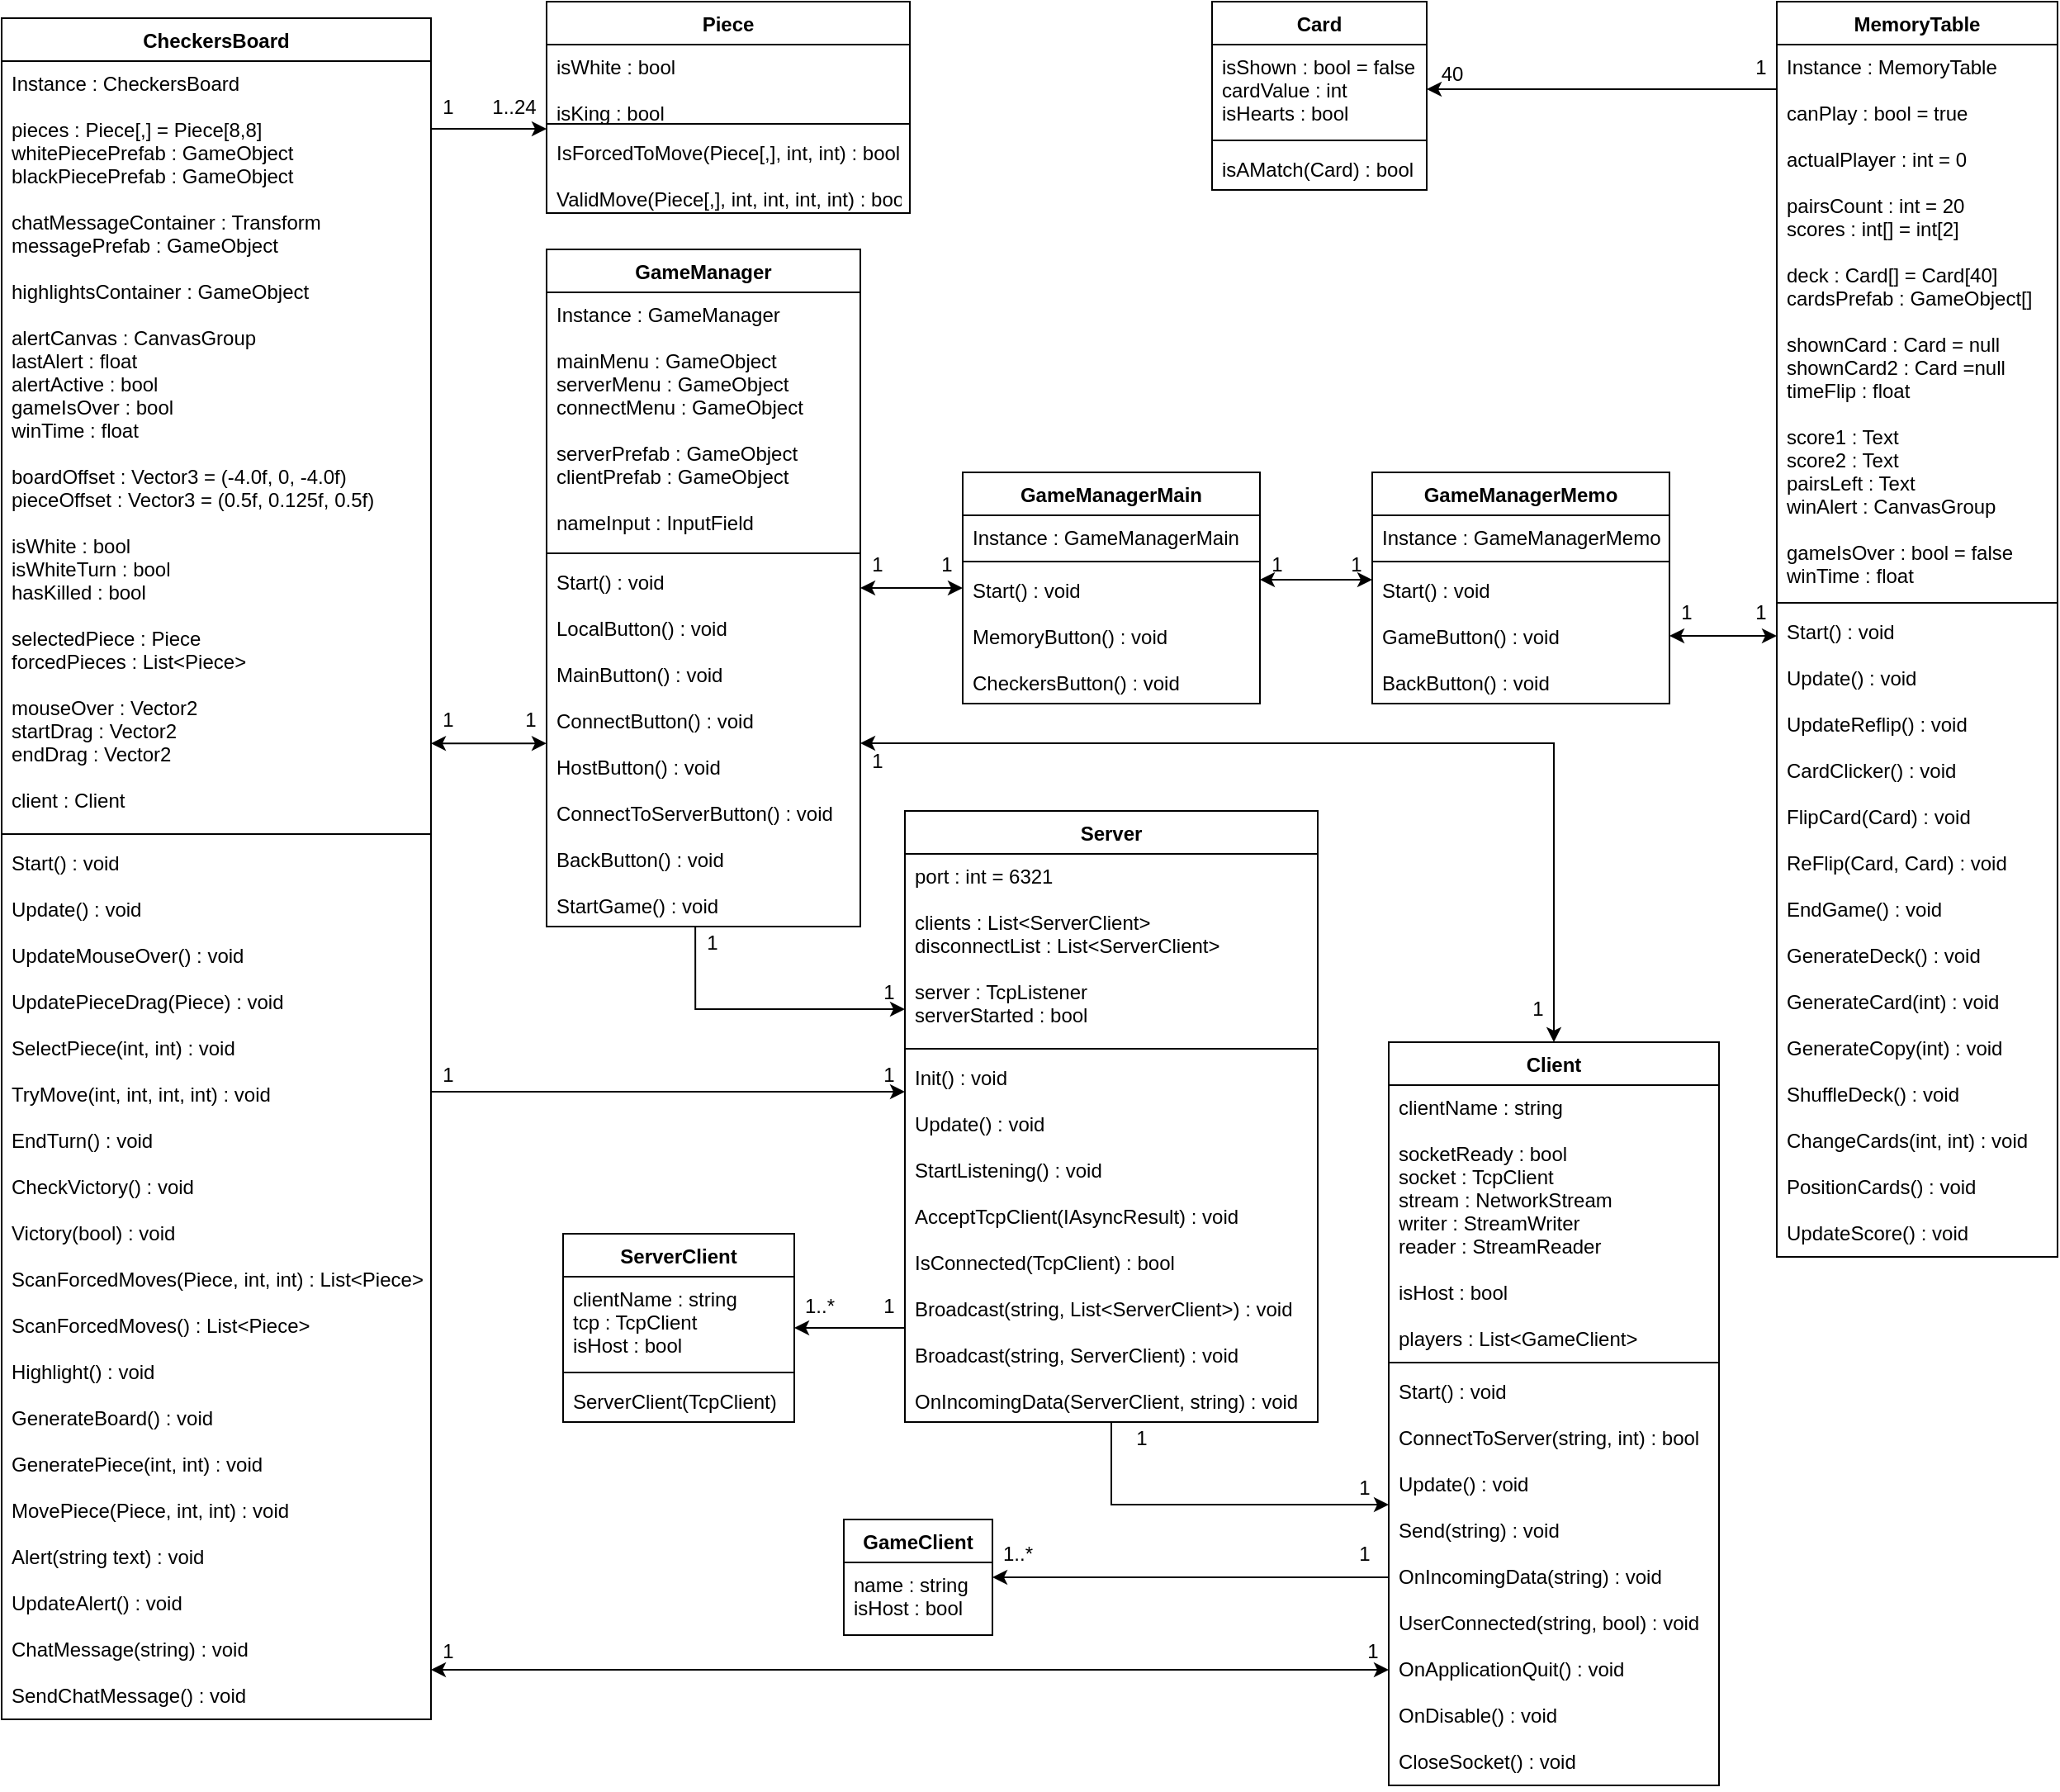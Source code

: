 <mxfile version="13.6.6" type="device"><diagram id="C5RBs43oDa-KdzZeNtuy" name="Page-1"><mxGraphModel dx="2522" dy="520" grid="1" gridSize="10" guides="1" tooltips="1" connect="1" arrows="1" fold="1" page="1" pageScale="1" pageWidth="827" pageHeight="1169" math="0" shadow="0"><root><mxCell id="WIyWlLk6GJQsqaUBKTNV-0"/><mxCell id="WIyWlLk6GJQsqaUBKTNV-1" parent="WIyWlLk6GJQsqaUBKTNV-0"/><mxCell id="SdgsYCjIgEG-CJchI0ht-36" value="1..24" style="text;html=1;align=center;verticalAlign=middle;resizable=0;points=[];autosize=1;" parent="WIyWlLk6GJQsqaUBKTNV-1" vertex="1"><mxGeometry x="-1270" y="114" width="40" height="20" as="geometry"/></mxCell><mxCell id="SdgsYCjIgEG-CJchI0ht-37" value="1" style="text;html=1;align=center;verticalAlign=middle;resizable=0;points=[];autosize=1;" parent="WIyWlLk6GJQsqaUBKTNV-1" vertex="1"><mxGeometry x="-1300" y="114" width="20" height="20" as="geometry"/></mxCell><mxCell id="SdgsYCjIgEG-CJchI0ht-43" style="edgeStyle=orthogonalEdgeStyle;rounded=0;orthogonalLoop=1;jettySize=auto;html=1;startArrow=classic;startFill=1;" parent="WIyWlLk6GJQsqaUBKTNV-1" source="SdgsYCjIgEG-CJchI0ht-25" target="SdgsYCjIgEG-CJchI0ht-21" edge="1"><mxGeometry relative="1" as="geometry"/></mxCell><mxCell id="SdgsYCjIgEG-CJchI0ht-54" value="40" style="text;html=1;align=center;verticalAlign=middle;resizable=0;points=[];autosize=1;" parent="WIyWlLk6GJQsqaUBKTNV-1" vertex="1"><mxGeometry x="-697" y="94" width="30" height="20" as="geometry"/></mxCell><mxCell id="SdgsYCjIgEG-CJchI0ht-55" value="1" style="text;html=1;align=center;verticalAlign=middle;resizable=0;points=[];autosize=1;" parent="WIyWlLk6GJQsqaUBKTNV-1" vertex="1"><mxGeometry x="-505" y="90" width="20" height="20" as="geometry"/></mxCell><mxCell id="SdgsYCjIgEG-CJchI0ht-58" value="1" style="text;html=1;align=center;verticalAlign=middle;resizable=0;points=[];autosize=1;" parent="WIyWlLk6GJQsqaUBKTNV-1" vertex="1"><mxGeometry x="-1250" y="485" width="20" height="20" as="geometry"/></mxCell><mxCell id="SdgsYCjIgEG-CJchI0ht-59" value="1" style="text;html=1;align=center;verticalAlign=middle;resizable=0;points=[];autosize=1;" parent="WIyWlLk6GJQsqaUBKTNV-1" vertex="1"><mxGeometry x="-1040" y="391" width="20" height="20" as="geometry"/></mxCell><mxCell id="SdgsYCjIgEG-CJchI0ht-60" value="1" style="text;html=1;align=center;verticalAlign=middle;resizable=0;points=[];autosize=1;" parent="WIyWlLk6GJQsqaUBKTNV-1" vertex="1"><mxGeometry x="-998" y="391" width="20" height="20" as="geometry"/></mxCell><mxCell id="SdgsYCjIgEG-CJchI0ht-61" value="1" style="text;html=1;align=center;verticalAlign=middle;resizable=0;points=[];autosize=1;" parent="WIyWlLk6GJQsqaUBKTNV-1" vertex="1"><mxGeometry x="-798" y="391" width="20" height="20" as="geometry"/></mxCell><mxCell id="SdgsYCjIgEG-CJchI0ht-62" value="1" style="text;html=1;align=center;verticalAlign=middle;resizable=0;points=[];autosize=1;" parent="WIyWlLk6GJQsqaUBKTNV-1" vertex="1"><mxGeometry x="-750" y="391" width="20" height="20" as="geometry"/></mxCell><mxCell id="SdgsYCjIgEG-CJchI0ht-63" value="1" style="text;html=1;align=center;verticalAlign=middle;resizable=0;points=[];autosize=1;" parent="WIyWlLk6GJQsqaUBKTNV-1" vertex="1"><mxGeometry x="-550" y="420" width="20" height="20" as="geometry"/></mxCell><mxCell id="SdgsYCjIgEG-CJchI0ht-8" value="Piece" style="swimlane;fontStyle=1;align=center;verticalAlign=top;childLayout=stackLayout;horizontal=1;startSize=26;horizontalStack=0;resizeParent=1;resizeParentMax=0;resizeLast=0;collapsible=1;marginBottom=0;" parent="WIyWlLk6GJQsqaUBKTNV-1" vertex="1"><mxGeometry x="-1230" y="60" width="220" height="128" as="geometry"/></mxCell><mxCell id="SdgsYCjIgEG-CJchI0ht-9" value="isWhite : bool&#10;&#10;isKing : bool" style="text;strokeColor=none;fillColor=none;align=left;verticalAlign=top;spacingLeft=4;spacingRight=4;overflow=hidden;rotatable=0;points=[[0,0.5],[1,0.5]];portConstraint=eastwest;" parent="SdgsYCjIgEG-CJchI0ht-8" vertex="1"><mxGeometry y="26" width="220" height="44" as="geometry"/></mxCell><mxCell id="SdgsYCjIgEG-CJchI0ht-10" value="" style="line;strokeWidth=1;fillColor=none;align=left;verticalAlign=middle;spacingTop=-1;spacingLeft=3;spacingRight=3;rotatable=0;labelPosition=right;points=[];portConstraint=eastwest;" parent="SdgsYCjIgEG-CJchI0ht-8" vertex="1"><mxGeometry y="70" width="220" height="8" as="geometry"/></mxCell><mxCell id="SdgsYCjIgEG-CJchI0ht-11" value="IsForcedToMove(Piece[,], int, int) : bool&#10;&#10;ValidMove(Piece[,], int, int, int, int) : bool" style="text;strokeColor=none;fillColor=none;align=left;verticalAlign=top;spacingLeft=4;spacingRight=4;overflow=hidden;rotatable=0;points=[[0,0.5],[1,0.5]];portConstraint=eastwest;" parent="SdgsYCjIgEG-CJchI0ht-8" vertex="1"><mxGeometry y="78" width="220" height="50" as="geometry"/></mxCell><mxCell id="SdgsYCjIgEG-CJchI0ht-13" value="Card" style="swimlane;fontStyle=1;align=center;verticalAlign=top;childLayout=stackLayout;horizontal=1;startSize=26;horizontalStack=0;resizeParent=1;resizeParentMax=0;resizeLast=0;collapsible=1;marginBottom=0;" parent="WIyWlLk6GJQsqaUBKTNV-1" vertex="1"><mxGeometry x="-827" y="60" width="130" height="114" as="geometry"/></mxCell><mxCell id="SdgsYCjIgEG-CJchI0ht-14" value="isShown : bool = false&#10;cardValue : int&#10;isHearts : bool" style="text;strokeColor=none;fillColor=none;align=left;verticalAlign=top;spacingLeft=4;spacingRight=4;overflow=hidden;rotatable=0;points=[[0,0.5],[1,0.5]];portConstraint=eastwest;" parent="SdgsYCjIgEG-CJchI0ht-13" vertex="1"><mxGeometry y="26" width="130" height="54" as="geometry"/></mxCell><mxCell id="SdgsYCjIgEG-CJchI0ht-15" value="" style="line;strokeWidth=1;fillColor=none;align=left;verticalAlign=middle;spacingTop=-1;spacingLeft=3;spacingRight=3;rotatable=0;labelPosition=right;points=[];portConstraint=eastwest;" parent="SdgsYCjIgEG-CJchI0ht-13" vertex="1"><mxGeometry y="80" width="130" height="8" as="geometry"/></mxCell><mxCell id="SdgsYCjIgEG-CJchI0ht-16" value="isAMatch(Card) : bool" style="text;strokeColor=none;fillColor=none;align=left;verticalAlign=top;spacingLeft=4;spacingRight=4;overflow=hidden;rotatable=0;points=[[0,0.5],[1,0.5]];portConstraint=eastwest;" parent="SdgsYCjIgEG-CJchI0ht-13" vertex="1"><mxGeometry y="88" width="130" height="26" as="geometry"/></mxCell><mxCell id="SdgsYCjIgEG-CJchI0ht-64" value="1" style="text;html=1;align=center;verticalAlign=middle;resizable=0;points=[];autosize=1;" parent="WIyWlLk6GJQsqaUBKTNV-1" vertex="1"><mxGeometry x="-505" y="420" width="20" height="20" as="geometry"/></mxCell><mxCell id="SdgsYCjIgEG-CJchI0ht-66" style="edgeStyle=orthogonalEdgeStyle;rounded=0;orthogonalLoop=1;jettySize=auto;html=1;" parent="WIyWlLk6GJQsqaUBKTNV-1" target="SdgsYCjIgEG-CJchI0ht-8" edge="1"><mxGeometry relative="1" as="geometry"><mxPoint x="-1300" y="137" as="sourcePoint"/><Array as="points"><mxPoint x="-1256" y="137"/><mxPoint x="-1256" y="137"/></Array></mxGeometry></mxCell><mxCell id="SdgsYCjIgEG-CJchI0ht-69" style="edgeStyle=orthogonalEdgeStyle;rounded=0;orthogonalLoop=1;jettySize=auto;html=1;startArrow=classic;startFill=1;" parent="WIyWlLk6GJQsqaUBKTNV-1" source="SdgsYCjIgEG-CJchI0ht-24" edge="1"><mxGeometry relative="1" as="geometry"><mxPoint x="-1300" y="509.059" as="targetPoint"/><Array as="points"><mxPoint x="-1300" y="509"/></Array></mxGeometry></mxCell><mxCell id="SdgsYCjIgEG-CJchI0ht-71" value="1" style="text;html=1;align=center;verticalAlign=middle;resizable=0;points=[];autosize=1;" parent="WIyWlLk6GJQsqaUBKTNV-1" vertex="1"><mxGeometry x="-1300" y="485" width="20" height="20" as="geometry"/></mxCell><mxCell id="SdgsYCjIgEG-CJchI0ht-4" value="CheckersBoard" style="swimlane;fontStyle=1;align=center;verticalAlign=top;childLayout=stackLayout;horizontal=1;startSize=26;horizontalStack=0;resizeParent=1;resizeParentMax=0;resizeLast=0;collapsible=1;marginBottom=0;" parent="WIyWlLk6GJQsqaUBKTNV-1" vertex="1"><mxGeometry x="-1560" y="70" width="260" height="1030" as="geometry"/></mxCell><mxCell id="SdgsYCjIgEG-CJchI0ht-5" value="Instance : CheckersBoard&#10;&#10;pieces : Piece[,] = Piece[8,8]&#10;whitePiecePrefab : GameObject&#10;blackPiecePrefab : GameObject&#10;&#9;&#10;chatMessageContainer : Transform&#10;messagePrefab : GameObject&#10;&#9;&#10;highlightsContainer : GameObject&#10;&#10;alertCanvas : CanvasGroup&#10;lastAlert : float&#10;alertActive : bool&#10;gameIsOver : bool&#10;winTime : float&#10;&#10;boardOffset : Vector3 = (-4.0f, 0, -4.0f)&#10;pieceOffset : Vector3 = (0.5f, 0.125f, 0.5f)&#10;&#10;isWhite : bool&#10;isWhiteTurn : bool&#10;hasKilled : bool&#10;&#10;selectedPiece : Piece&#10;forcedPieces : List&lt;Piece&gt;&#10;&#10;mouseOver : Vector2&#10;startDrag : Vector2&#10;endDrag : Vector2&#10;&#9;&#10;client : Client" style="text;strokeColor=none;fillColor=none;align=left;verticalAlign=top;spacingLeft=4;spacingRight=4;overflow=hidden;rotatable=0;points=[[0,0.5],[1,0.5]];portConstraint=eastwest;" parent="SdgsYCjIgEG-CJchI0ht-4" vertex="1"><mxGeometry y="26" width="260" height="464" as="geometry"/></mxCell><mxCell id="SdgsYCjIgEG-CJchI0ht-6" value="" style="line;strokeWidth=1;fillColor=none;align=left;verticalAlign=middle;spacingTop=-1;spacingLeft=3;spacingRight=3;rotatable=0;labelPosition=right;points=[];portConstraint=eastwest;" parent="SdgsYCjIgEG-CJchI0ht-4" vertex="1"><mxGeometry y="490" width="260" height="8" as="geometry"/></mxCell><mxCell id="SdgsYCjIgEG-CJchI0ht-7" value="Start() : void&#10;&#10;Update() : void&#10;&#10;UpdateMouseOver() : void&#10;&#9;&#10;UpdatePieceDrag(Piece) : void&#10;&#10;SelectPiece(int, int) : void&#10;&#10;TryMove(int, int, int, int) : void&#10;&#10;EndTurn() : void&#10;&#10;CheckVictory() : void&#10;&#10;Victory(bool) : void&#10;&#10;ScanForcedMoves(Piece, int, int) : List&lt;Piece&gt;&#10;&#10;ScanForcedMoves() : List&lt;Piece&gt;&#10;&#10;Highlight() : void&#10;&#10;GenerateBoard() : void&#10;&#10;GeneratePiece(int, int) : void&#10;&#10;MovePiece(Piece, int, int) : void&#10;&#10;Alert(string text) : void&#10;&#10;UpdateAlert() : void&#10;&#10;ChatMessage(string) : void&#10;&#10;SendChatMessage() : void" style="text;strokeColor=none;fillColor=none;align=left;verticalAlign=top;spacingLeft=4;spacingRight=4;overflow=hidden;rotatable=0;points=[[0,0.5],[1,0.5]];portConstraint=eastwest;" parent="SdgsYCjIgEG-CJchI0ht-4" vertex="1"><mxGeometry y="498" width="260" height="532" as="geometry"/></mxCell><mxCell id="SdgsYCjIgEG-CJchI0ht-21" value="GameManager" style="swimlane;fontStyle=1;align=center;verticalAlign=top;childLayout=stackLayout;horizontal=1;startSize=26;horizontalStack=0;resizeParent=1;resizeParentMax=0;resizeLast=0;collapsible=1;marginBottom=0;" parent="WIyWlLk6GJQsqaUBKTNV-1" vertex="1"><mxGeometry x="-1230" y="210" width="190" height="410" as="geometry"/></mxCell><mxCell id="SdgsYCjIgEG-CJchI0ht-22" value="Instance : GameManager&#10;&#10;mainMenu : GameObject&#10;serverMenu : GameObject&#10;connectMenu : GameObject&#10;&#9;&#10;serverPrefab : GameObject&#10;clientPrefab : GameObject&#10;&#9;&#10;nameInput : InputField" style="text;strokeColor=none;fillColor=none;align=left;verticalAlign=top;spacingLeft=4;spacingRight=4;overflow=hidden;rotatable=0;points=[[0,0.5],[1,0.5]];portConstraint=eastwest;" parent="SdgsYCjIgEG-CJchI0ht-21" vertex="1"><mxGeometry y="26" width="190" height="154" as="geometry"/></mxCell><mxCell id="SdgsYCjIgEG-CJchI0ht-23" value="" style="line;strokeWidth=1;fillColor=none;align=left;verticalAlign=middle;spacingTop=-1;spacingLeft=3;spacingRight=3;rotatable=0;labelPosition=right;points=[];portConstraint=eastwest;" parent="SdgsYCjIgEG-CJchI0ht-21" vertex="1"><mxGeometry y="180" width="190" height="8" as="geometry"/></mxCell><mxCell id="SdgsYCjIgEG-CJchI0ht-24" value="Start() : void&#10;&#10;LocalButton() : void&#10;&#10;MainButton() : void&#10;&#10;ConnectButton() : void&#10;&#10;HostButton() : void&#10;&#10;ConnectToServerButton() : void&#10;&#10;BackButton() : void&#10;&#10;StartGame() : void" style="text;strokeColor=none;fillColor=none;align=left;verticalAlign=top;spacingLeft=4;spacingRight=4;overflow=hidden;rotatable=0;points=[[0,0.5],[1,0.5]];portConstraint=eastwest;" parent="SdgsYCjIgEG-CJchI0ht-21" vertex="1"><mxGeometry y="188" width="190" height="222" as="geometry"/></mxCell><mxCell id="SdgsYCjIgEG-CJchI0ht-105" style="edgeStyle=orthogonalEdgeStyle;rounded=0;orthogonalLoop=1;jettySize=auto;html=1;exitX=0.474;exitY=1;exitDx=0;exitDy=0;exitPerimeter=0;" parent="WIyWlLk6GJQsqaUBKTNV-1" source="SdgsYCjIgEG-CJchI0ht-24" target="SdgsYCjIgEG-CJchI0ht-79" edge="1"><mxGeometry relative="1" as="geometry"><mxPoint x="-1140" y="650" as="sourcePoint"/><mxPoint x="-1014" y="670" as="targetPoint"/><Array as="points"><mxPoint x="-1140" y="670"/></Array></mxGeometry></mxCell><mxCell id="SdgsYCjIgEG-CJchI0ht-106" style="edgeStyle=orthogonalEdgeStyle;rounded=0;orthogonalLoop=1;jettySize=auto;html=1;exitX=1;exitY=0.5;exitDx=0;exitDy=0;startArrow=classic;startFill=1;" parent="WIyWlLk6GJQsqaUBKTNV-1" source="SdgsYCjIgEG-CJchI0ht-24" target="SdgsYCjIgEG-CJchI0ht-75" edge="1"><mxGeometry relative="1" as="geometry"><Array as="points"><mxPoint x="-620" y="509"/></Array></mxGeometry></mxCell><mxCell id="SdgsYCjIgEG-CJchI0ht-25" value="GameManagerMain" style="swimlane;fontStyle=1;align=center;verticalAlign=top;childLayout=stackLayout;horizontal=1;startSize=26;horizontalStack=0;resizeParent=1;resizeParentMax=0;resizeLast=0;collapsible=1;marginBottom=0;" parent="WIyWlLk6GJQsqaUBKTNV-1" vertex="1"><mxGeometry x="-978" y="345" width="180" height="140" as="geometry"/></mxCell><mxCell id="SdgsYCjIgEG-CJchI0ht-26" value="Instance : GameManagerMain" style="text;strokeColor=none;fillColor=none;align=left;verticalAlign=top;spacingLeft=4;spacingRight=4;overflow=hidden;rotatable=0;points=[[0,0.5],[1,0.5]];portConstraint=eastwest;" parent="SdgsYCjIgEG-CJchI0ht-25" vertex="1"><mxGeometry y="26" width="180" height="24" as="geometry"/></mxCell><mxCell id="SdgsYCjIgEG-CJchI0ht-27" value="" style="line;strokeWidth=1;fillColor=none;align=left;verticalAlign=middle;spacingTop=-1;spacingLeft=3;spacingRight=3;rotatable=0;labelPosition=right;points=[];portConstraint=eastwest;" parent="SdgsYCjIgEG-CJchI0ht-25" vertex="1"><mxGeometry y="50" width="180" height="8" as="geometry"/></mxCell><mxCell id="SdgsYCjIgEG-CJchI0ht-28" value="Start() : void&#10;&#10;MemoryButton() : void&#10;&#10;CheckersButton() : void" style="text;strokeColor=none;fillColor=none;align=left;verticalAlign=top;spacingLeft=4;spacingRight=4;overflow=hidden;rotatable=0;points=[[0,0.5],[1,0.5]];portConstraint=eastwest;" parent="SdgsYCjIgEG-CJchI0ht-25" vertex="1"><mxGeometry y="58" width="180" height="82" as="geometry"/></mxCell><mxCell id="SdgsYCjIgEG-CJchI0ht-91" style="edgeStyle=orthogonalEdgeStyle;rounded=0;orthogonalLoop=1;jettySize=auto;html=1;" parent="WIyWlLk6GJQsqaUBKTNV-1" source="SdgsYCjIgEG-CJchI0ht-18" target="SdgsYCjIgEG-CJchI0ht-14" edge="1"><mxGeometry relative="1" as="geometry"><Array as="points"><mxPoint x="-490" y="113"/><mxPoint x="-490" y="113"/></Array></mxGeometry></mxCell><mxCell id="SdgsYCjIgEG-CJchI0ht-94" style="edgeStyle=orthogonalEdgeStyle;rounded=0;orthogonalLoop=1;jettySize=auto;html=1;startArrow=classic;startFill=1;" parent="WIyWlLk6GJQsqaUBKTNV-1" source="SdgsYCjIgEG-CJchI0ht-32" target="SdgsYCjIgEG-CJchI0ht-28" edge="1"><mxGeometry relative="1" as="geometry"><Array as="points"><mxPoint x="-750" y="410"/><mxPoint x="-750" y="410"/></Array></mxGeometry></mxCell><mxCell id="SdgsYCjIgEG-CJchI0ht-17" value="MemoryTable" style="swimlane;fontStyle=1;align=center;verticalAlign=top;childLayout=stackLayout;horizontal=1;startSize=26;horizontalStack=0;resizeParent=1;resizeParentMax=0;resizeLast=0;collapsible=1;marginBottom=0;" parent="WIyWlLk6GJQsqaUBKTNV-1" vertex="1"><mxGeometry x="-485" y="60" width="170" height="760" as="geometry"/></mxCell><mxCell id="SdgsYCjIgEG-CJchI0ht-18" value="Instance : MemoryTable&#10;&#9;&#10;canPlay : bool = true&#10;&#10;actualPlayer : int = 0&#10;&#9;&#10;pairsCount : int = 20&#10;scores : int[] = int[2]&#10;&#9;&#10;deck : Card[] = Card[40]&#10;cardsPrefab : GameObject[]&#10;&#9;&#10;shownCard : Card = null&#10;shownCard2 : Card =null&#10;timeFlip : float&#10;&#9;&#10;score1 : Text&#10;score2 : Text&#10;pairsLeft : Text&#10;winAlert : CanvasGroup&#10;&#10;gameIsOver : bool = false&#10;winTime : float" style="text;strokeColor=none;fillColor=none;align=left;verticalAlign=top;spacingLeft=4;spacingRight=4;overflow=hidden;rotatable=0;points=[[0,0.5],[1,0.5]];portConstraint=eastwest;" parent="SdgsYCjIgEG-CJchI0ht-17" vertex="1"><mxGeometry y="26" width="170" height="334" as="geometry"/></mxCell><mxCell id="SdgsYCjIgEG-CJchI0ht-19" value="" style="line;strokeWidth=1;fillColor=none;align=left;verticalAlign=middle;spacingTop=-1;spacingLeft=3;spacingRight=3;rotatable=0;labelPosition=right;points=[];portConstraint=eastwest;" parent="SdgsYCjIgEG-CJchI0ht-17" vertex="1"><mxGeometry y="360" width="170" height="8" as="geometry"/></mxCell><mxCell id="SdgsYCjIgEG-CJchI0ht-20" value="Start() : void&#10;&#10;Update() : void&#10;&#10;UpdateReflip() : void&#10;&#10;CardClicker() : void&#10;&#10;FlipCard(Card) : void&#10;&#10;ReFlip(Card, Card) : void&#10;&#10;EndGame() : void&#10;&#10;GenerateDeck() : void&#10;&#10;GenerateCard(int) : void&#10;&#10;GenerateCopy(int) : void&#10;&#10;ShuffleDeck() : void&#10;&#10;ChangeCards(int, int) : void&#10;&#10;PositionCards() : void&#10;&#10;UpdateScore() : void" style="text;strokeColor=none;fillColor=none;align=left;verticalAlign=top;spacingLeft=4;spacingRight=4;overflow=hidden;rotatable=0;points=[[0,0.5],[1,0.5]];portConstraint=eastwest;" parent="SdgsYCjIgEG-CJchI0ht-17" vertex="1"><mxGeometry y="368" width="170" height="392" as="geometry"/></mxCell><mxCell id="SdgsYCjIgEG-CJchI0ht-100" style="edgeStyle=orthogonalEdgeStyle;rounded=0;orthogonalLoop=1;jettySize=auto;html=1;endArrow=classic;endFill=1;startArrow=classic;startFill=1;" parent="WIyWlLk6GJQsqaUBKTNV-1" source="SdgsYCjIgEG-CJchI0ht-20" target="SdgsYCjIgEG-CJchI0ht-32" edge="1"><mxGeometry relative="1" as="geometry"><Array as="points"><mxPoint x="-540" y="444"/><mxPoint x="-540" y="444"/></Array></mxGeometry></mxCell><mxCell id="SdgsYCjIgEG-CJchI0ht-117" style="edgeStyle=orthogonalEdgeStyle;rounded=0;orthogonalLoop=1;jettySize=auto;html=1;" parent="WIyWlLk6GJQsqaUBKTNV-1" source="SdgsYCjIgEG-CJchI0ht-79" target="SdgsYCjIgEG-CJchI0ht-78" edge="1"><mxGeometry relative="1" as="geometry"><Array as="points"><mxPoint x="-888" y="970"/></Array></mxGeometry></mxCell><mxCell id="SdgsYCjIgEG-CJchI0ht-79" value="Server" style="swimlane;fontStyle=1;align=center;verticalAlign=top;childLayout=stackLayout;horizontal=1;startSize=26;horizontalStack=0;resizeParent=1;resizeParentMax=0;resizeLast=0;collapsible=1;marginBottom=0;" parent="WIyWlLk6GJQsqaUBKTNV-1" vertex="1"><mxGeometry x="-1013" y="550" width="250" height="370" as="geometry"/></mxCell><mxCell id="SdgsYCjIgEG-CJchI0ht-80" value="port : int = 6321&#10;&#10;clients : List&lt;ServerClient&gt;&#10;disconnectList : List&lt;ServerClient&gt;&#10;&#10;server : TcpListener&#10;serverStarted : bool" style="text;strokeColor=none;fillColor=none;align=left;verticalAlign=top;spacingLeft=4;spacingRight=4;overflow=hidden;rotatable=0;points=[[0,0.5],[1,0.5]];portConstraint=eastwest;" parent="SdgsYCjIgEG-CJchI0ht-79" vertex="1"><mxGeometry y="26" width="250" height="114" as="geometry"/></mxCell><mxCell id="SdgsYCjIgEG-CJchI0ht-81" value="" style="line;strokeWidth=1;fillColor=none;align=left;verticalAlign=middle;spacingTop=-1;spacingLeft=3;spacingRight=3;rotatable=0;labelPosition=right;points=[];portConstraint=eastwest;" parent="SdgsYCjIgEG-CJchI0ht-79" vertex="1"><mxGeometry y="140" width="250" height="8" as="geometry"/></mxCell><mxCell id="SdgsYCjIgEG-CJchI0ht-82" value="Init() : void&#10;&#10;Update() : void&#10;&#10;StartListening() : void&#10;&#10;AcceptTcpClient(IAsyncResult) : void&#10;&#10;IsConnected(TcpClient) : bool&#10;&#10;Broadcast(string, List&lt;ServerClient&gt;) : void&#10;&#10;Broadcast(string, ServerClient) : void&#10;&#10;OnIncomingData(ServerClient, string) : void" style="text;strokeColor=none;fillColor=none;align=left;verticalAlign=top;spacingLeft=4;spacingRight=4;overflow=hidden;rotatable=0;points=[[0,0.5],[1,0.5]];portConstraint=eastwest;" parent="SdgsYCjIgEG-CJchI0ht-79" vertex="1"><mxGeometry y="148" width="250" height="222" as="geometry"/></mxCell><mxCell id="SdgsYCjIgEG-CJchI0ht-29" value="GameManagerMemo" style="swimlane;fontStyle=1;align=center;verticalAlign=top;childLayout=stackLayout;horizontal=1;startSize=26;horizontalStack=0;resizeParent=1;resizeParentMax=0;resizeLast=0;collapsible=1;marginBottom=0;" parent="WIyWlLk6GJQsqaUBKTNV-1" vertex="1"><mxGeometry x="-730" y="345" width="180" height="140" as="geometry"/></mxCell><mxCell id="SdgsYCjIgEG-CJchI0ht-30" value="Instance : GameManagerMemo" style="text;strokeColor=none;fillColor=none;align=left;verticalAlign=top;spacingLeft=4;spacingRight=4;overflow=hidden;rotatable=0;points=[[0,0.5],[1,0.5]];portConstraint=eastwest;" parent="SdgsYCjIgEG-CJchI0ht-29" vertex="1"><mxGeometry y="26" width="180" height="24" as="geometry"/></mxCell><mxCell id="SdgsYCjIgEG-CJchI0ht-31" value="" style="line;strokeWidth=1;fillColor=none;align=left;verticalAlign=middle;spacingTop=-1;spacingLeft=3;spacingRight=3;rotatable=0;labelPosition=right;points=[];portConstraint=eastwest;" parent="SdgsYCjIgEG-CJchI0ht-29" vertex="1"><mxGeometry y="50" width="180" height="8" as="geometry"/></mxCell><mxCell id="SdgsYCjIgEG-CJchI0ht-32" value="Start() : void&#10;&#10;GameButton() : void&#10;&#10;BackButton() : void" style="text;strokeColor=none;fillColor=none;align=left;verticalAlign=top;spacingLeft=4;spacingRight=4;overflow=hidden;rotatable=0;points=[[0,0.5],[1,0.5]];portConstraint=eastwest;" parent="SdgsYCjIgEG-CJchI0ht-29" vertex="1"><mxGeometry y="58" width="180" height="82" as="geometry"/></mxCell><mxCell id="SdgsYCjIgEG-CJchI0ht-75" value="Client" style="swimlane;fontStyle=1;align=center;verticalAlign=top;childLayout=stackLayout;horizontal=1;startSize=26;horizontalStack=0;resizeParent=1;resizeParentMax=0;resizeLast=0;collapsible=1;marginBottom=0;" parent="WIyWlLk6GJQsqaUBKTNV-1" vertex="1"><mxGeometry x="-720" y="690" width="200" height="450" as="geometry"/></mxCell><mxCell id="SdgsYCjIgEG-CJchI0ht-76" value="clientName : string&#10;&#9;&#10;socketReady : bool&#10;socket : TcpClient&#10;stream : NetworkStream&#10;writer : StreamWriter&#10;reader : StreamReader&#10;&#9;&#10;isHost : bool&#10;&#9;&#10;players : List&lt;GameClient&gt;" style="text;strokeColor=none;fillColor=none;align=left;verticalAlign=top;spacingLeft=4;spacingRight=4;overflow=hidden;rotatable=0;points=[[0,0.5],[1,0.5]];portConstraint=eastwest;" parent="SdgsYCjIgEG-CJchI0ht-75" vertex="1"><mxGeometry y="26" width="200" height="164" as="geometry"/></mxCell><mxCell id="SdgsYCjIgEG-CJchI0ht-77" value="" style="line;strokeWidth=1;fillColor=none;align=left;verticalAlign=middle;spacingTop=-1;spacingLeft=3;spacingRight=3;rotatable=0;labelPosition=right;points=[];portConstraint=eastwest;" parent="SdgsYCjIgEG-CJchI0ht-75" vertex="1"><mxGeometry y="190" width="200" height="8" as="geometry"/></mxCell><mxCell id="SdgsYCjIgEG-CJchI0ht-78" value="Start() : void&#10;&#10;ConnectToServer(string, int) : bool&#10;&#10;Update() : void&#10;&#10;Send(string) : void&#10;&#10;OnIncomingData(string) : void&#10;&#10;UserConnected(string, bool) : void&#10;&#10;OnApplicationQuit() : void&#10;&#10;OnDisable() : void&#10;&#10;CloseSocket() : void" style="text;strokeColor=none;fillColor=none;align=left;verticalAlign=top;spacingLeft=4;spacingRight=4;overflow=hidden;rotatable=0;points=[[0,0.5],[1,0.5]];portConstraint=eastwest;" parent="SdgsYCjIgEG-CJchI0ht-75" vertex="1"><mxGeometry y="198" width="200" height="252" as="geometry"/></mxCell><mxCell id="SdgsYCjIgEG-CJchI0ht-107" value="1&lt;span style=&quot;color: rgba(0 , 0 , 0 , 0) ; font-family: monospace ; font-size: 0px&quot;&gt;%3CmxGraphModel%3E%3Croot%3E%3CmxCell%20id%3D%220%22%2F%3E%3CmxCell%20id%3D%221%22%20parent%3D%220%22%2F%3E%3CmxCell%20id%3D%222%22%20style%3D%22edgeStyle%3DorthogonalEdgeStyle%3Brounded%3D0%3BorthogonalLoop%3D1%3BjettySize%3Dauto%3Bhtml%3D1%3B%22%20edge%3D%221%22%20parent%3D%221%22%3E%3CmxGeometry%20relative%3D%221%22%20as%3D%22geometry%22%3E%3CmxPoint%20x%3D%22-605%22%20y%3D%22444%22%20as%3D%22sourcePoint%22%2F%3E%3CmxPoint%20x%3D%22-485%22%20y%3D%22624%22%20as%3D%22targetPoint%22%2F%3E%3C%2FmxGeometry%3E%3C%2FmxCell%3E%3C%2Froot%3E%3C%2FmxGraphModel%3E&lt;/span&gt;" style="text;html=1;align=center;verticalAlign=middle;resizable=0;points=[];autosize=1;" parent="WIyWlLk6GJQsqaUBKTNV-1" vertex="1"><mxGeometry x="-1033" y="650" width="20" height="20" as="geometry"/></mxCell><mxCell id="SdgsYCjIgEG-CJchI0ht-108" value="1" style="text;html=1;align=center;verticalAlign=middle;resizable=0;points=[];autosize=1;" parent="WIyWlLk6GJQsqaUBKTNV-1" vertex="1"><mxGeometry x="-1140" y="620" width="20" height="20" as="geometry"/></mxCell><mxCell id="SdgsYCjIgEG-CJchI0ht-109" value="1" style="text;html=1;align=center;verticalAlign=middle;resizable=0;points=[];autosize=1;" parent="WIyWlLk6GJQsqaUBKTNV-1" vertex="1"><mxGeometry x="-1040" y="510" width="20" height="20" as="geometry"/></mxCell><mxCell id="SdgsYCjIgEG-CJchI0ht-110" value="1&lt;span style=&quot;color: rgba(0 , 0 , 0 , 0) ; font-family: monospace ; font-size: 0px&quot;&gt;%3CmxGraphModel%3E%3Croot%3E%3CmxCell%20id%3D%220%22%2F%3E%3CmxCell%20id%3D%221%22%20parent%3D%220%22%2F%3E%3CmxCell%20id%3D%222%22%20style%3D%22edgeStyle%3DorthogonalEdgeStyle%3Brounded%3D0%3BorthogonalLoop%3D1%3BjettySize%3Dauto%3Bhtml%3D1%3B%22%20edge%3D%221%22%20parent%3D%221%22%3E%3CmxGeometry%20relative%3D%221%22%20as%3D%22geometry%22%3E%3CmxPoint%20x%3D%22-605%22%20y%3D%22444%22%20as%3D%22sourcePoint%22%2F%3E%3CmxPoint%20x%3D%22-485%22%20y%3D%22624%22%20as%3D%22targetPoint%22%2F%3E%3C%2FmxGeometry%3E%3C%2FmxCell%3E%3C%2Froot%3E%3C%2FmxGraphModel%3E&lt;/span&gt;" style="text;html=1;align=center;verticalAlign=middle;resizable=0;points=[];autosize=1;" parent="WIyWlLk6GJQsqaUBKTNV-1" vertex="1"><mxGeometry x="-640" y="660" width="20" height="20" as="geometry"/></mxCell><mxCell id="SdgsYCjIgEG-CJchI0ht-111" style="edgeStyle=orthogonalEdgeStyle;rounded=0;orthogonalLoop=1;jettySize=auto;html=1;" parent="WIyWlLk6GJQsqaUBKTNV-1" source="SdgsYCjIgEG-CJchI0ht-7" target="SdgsYCjIgEG-CJchI0ht-82" edge="1"><mxGeometry relative="1" as="geometry"><Array as="points"><mxPoint x="-1050" y="720"/><mxPoint x="-1050" y="720"/></Array></mxGeometry></mxCell><mxCell id="SdgsYCjIgEG-CJchI0ht-83" value="ServerClient" style="swimlane;fontStyle=1;align=center;verticalAlign=top;childLayout=stackLayout;horizontal=1;startSize=26;horizontalStack=0;resizeParent=1;resizeParentMax=0;resizeLast=0;collapsible=1;marginBottom=0;" parent="WIyWlLk6GJQsqaUBKTNV-1" vertex="1"><mxGeometry x="-1220" y="806" width="140" height="114" as="geometry"/></mxCell><mxCell id="SdgsYCjIgEG-CJchI0ht-84" value="clientName : string&#10;tcp : TcpClient&#10;isHost : bool" style="text;strokeColor=none;fillColor=none;align=left;verticalAlign=top;spacingLeft=4;spacingRight=4;overflow=hidden;rotatable=0;points=[[0,0.5],[1,0.5]];portConstraint=eastwest;" parent="SdgsYCjIgEG-CJchI0ht-83" vertex="1"><mxGeometry y="26" width="140" height="54" as="geometry"/></mxCell><mxCell id="SdgsYCjIgEG-CJchI0ht-85" value="" style="line;strokeWidth=1;fillColor=none;align=left;verticalAlign=middle;spacingTop=-1;spacingLeft=3;spacingRight=3;rotatable=0;labelPosition=right;points=[];portConstraint=eastwest;" parent="SdgsYCjIgEG-CJchI0ht-83" vertex="1"><mxGeometry y="80" width="140" height="8" as="geometry"/></mxCell><mxCell id="SdgsYCjIgEG-CJchI0ht-86" value="ServerClient(TcpClient)" style="text;strokeColor=none;fillColor=none;align=left;verticalAlign=top;spacingLeft=4;spacingRight=4;overflow=hidden;rotatable=0;points=[[0,0.5],[1,0.5]];portConstraint=eastwest;" parent="SdgsYCjIgEG-CJchI0ht-83" vertex="1"><mxGeometry y="88" width="140" height="26" as="geometry"/></mxCell><mxCell id="SdgsYCjIgEG-CJchI0ht-112" style="edgeStyle=orthogonalEdgeStyle;rounded=0;orthogonalLoop=1;jettySize=auto;html=1;" parent="WIyWlLk6GJQsqaUBKTNV-1" source="SdgsYCjIgEG-CJchI0ht-82" target="SdgsYCjIgEG-CJchI0ht-83" edge="1"><mxGeometry relative="1" as="geometry"><Array as="points"><mxPoint x="-1030" y="863"/><mxPoint x="-1030" y="863"/></Array></mxGeometry></mxCell><mxCell id="SdgsYCjIgEG-CJchI0ht-113" value="1" style="text;html=1;align=center;verticalAlign=middle;resizable=0;points=[];autosize=1;" parent="WIyWlLk6GJQsqaUBKTNV-1" vertex="1"><mxGeometry x="-1300" y="700" width="20" height="20" as="geometry"/></mxCell><mxCell id="SdgsYCjIgEG-CJchI0ht-114" value="1" style="text;html=1;align=center;verticalAlign=middle;resizable=0;points=[];autosize=1;" parent="WIyWlLk6GJQsqaUBKTNV-1" vertex="1"><mxGeometry x="-1033" y="700" width="20" height="20" as="geometry"/></mxCell><mxCell id="SdgsYCjIgEG-CJchI0ht-115" value="1..*" style="text;html=1;align=center;verticalAlign=middle;resizable=0;points=[];autosize=1;" parent="WIyWlLk6GJQsqaUBKTNV-1" vertex="1"><mxGeometry x="-1080" y="840" width="30" height="20" as="geometry"/></mxCell><mxCell id="SdgsYCjIgEG-CJchI0ht-116" value="1" style="text;html=1;align=center;verticalAlign=middle;resizable=0;points=[];autosize=1;" parent="WIyWlLk6GJQsqaUBKTNV-1" vertex="1"><mxGeometry x="-1033" y="840" width="20" height="20" as="geometry"/></mxCell><mxCell id="SdgsYCjIgEG-CJchI0ht-119" value="1" style="text;html=1;align=center;verticalAlign=middle;resizable=0;points=[];autosize=1;" parent="WIyWlLk6GJQsqaUBKTNV-1" vertex="1"><mxGeometry x="-880" y="920" width="20" height="20" as="geometry"/></mxCell><mxCell id="SdgsYCjIgEG-CJchI0ht-120" value="1" style="text;html=1;align=center;verticalAlign=middle;resizable=0;points=[];autosize=1;" parent="WIyWlLk6GJQsqaUBKTNV-1" vertex="1"><mxGeometry x="-745" y="950" width="20" height="20" as="geometry"/></mxCell><mxCell id="SdgsYCjIgEG-CJchI0ht-87" value="GameClient" style="swimlane;fontStyle=1;align=center;verticalAlign=top;childLayout=stackLayout;horizontal=1;startSize=26;horizontalStack=0;resizeParent=1;resizeParentMax=0;resizeLast=0;collapsible=1;marginBottom=0;" parent="WIyWlLk6GJQsqaUBKTNV-1" vertex="1"><mxGeometry x="-1050" y="979" width="90" height="70" as="geometry"/></mxCell><mxCell id="SdgsYCjIgEG-CJchI0ht-88" value="name : string&#10;isHost : bool" style="text;strokeColor=none;fillColor=none;align=left;verticalAlign=top;spacingLeft=4;spacingRight=4;overflow=hidden;rotatable=0;points=[[0,0.5],[1,0.5]];portConstraint=eastwest;" parent="SdgsYCjIgEG-CJchI0ht-87" vertex="1"><mxGeometry y="26" width="90" height="44" as="geometry"/></mxCell><mxCell id="SdgsYCjIgEG-CJchI0ht-125" value="1..*" style="text;html=1;align=center;verticalAlign=middle;resizable=0;points=[];autosize=1;" parent="WIyWlLk6GJQsqaUBKTNV-1" vertex="1"><mxGeometry x="-960" y="990" width="30" height="20" as="geometry"/></mxCell><mxCell id="SdgsYCjIgEG-CJchI0ht-126" value="1" style="text;html=1;align=center;verticalAlign=middle;resizable=0;points=[];autosize=1;" parent="WIyWlLk6GJQsqaUBKTNV-1" vertex="1"><mxGeometry x="-745" y="990" width="20" height="20" as="geometry"/></mxCell><mxCell id="SdgsYCjIgEG-CJchI0ht-127" style="edgeStyle=orthogonalEdgeStyle;rounded=0;orthogonalLoop=1;jettySize=auto;html=1;startArrow=classic;startFill=1;" parent="WIyWlLk6GJQsqaUBKTNV-1" source="SdgsYCjIgEG-CJchI0ht-7" target="SdgsYCjIgEG-CJchI0ht-78" edge="1"><mxGeometry relative="1" as="geometry"><Array as="points"><mxPoint x="-890" y="1070"/><mxPoint x="-890" y="1070"/></Array></mxGeometry></mxCell><mxCell id="SdgsYCjIgEG-CJchI0ht-129" value="1" style="text;html=1;align=center;verticalAlign=middle;resizable=0;points=[];autosize=1;" parent="WIyWlLk6GJQsqaUBKTNV-1" vertex="1"><mxGeometry x="-1300" y="1049" width="20" height="20" as="geometry"/></mxCell><mxCell id="SdgsYCjIgEG-CJchI0ht-130" value="1" style="text;html=1;align=center;verticalAlign=middle;resizable=0;points=[];autosize=1;" parent="WIyWlLk6GJQsqaUBKTNV-1" vertex="1"><mxGeometry x="-740" y="1049" width="20" height="20" as="geometry"/></mxCell><mxCell id="KA8pa3jd70EiuSQbIoWh-1" style="edgeStyle=orthogonalEdgeStyle;rounded=0;orthogonalLoop=1;jettySize=auto;html=1;exitX=0;exitY=0.5;exitDx=0;exitDy=0;" parent="WIyWlLk6GJQsqaUBKTNV-1" source="SdgsYCjIgEG-CJchI0ht-78" target="SdgsYCjIgEG-CJchI0ht-87" edge="1"><mxGeometry relative="1" as="geometry"/></mxCell></root></mxGraphModel></diagram></mxfile>